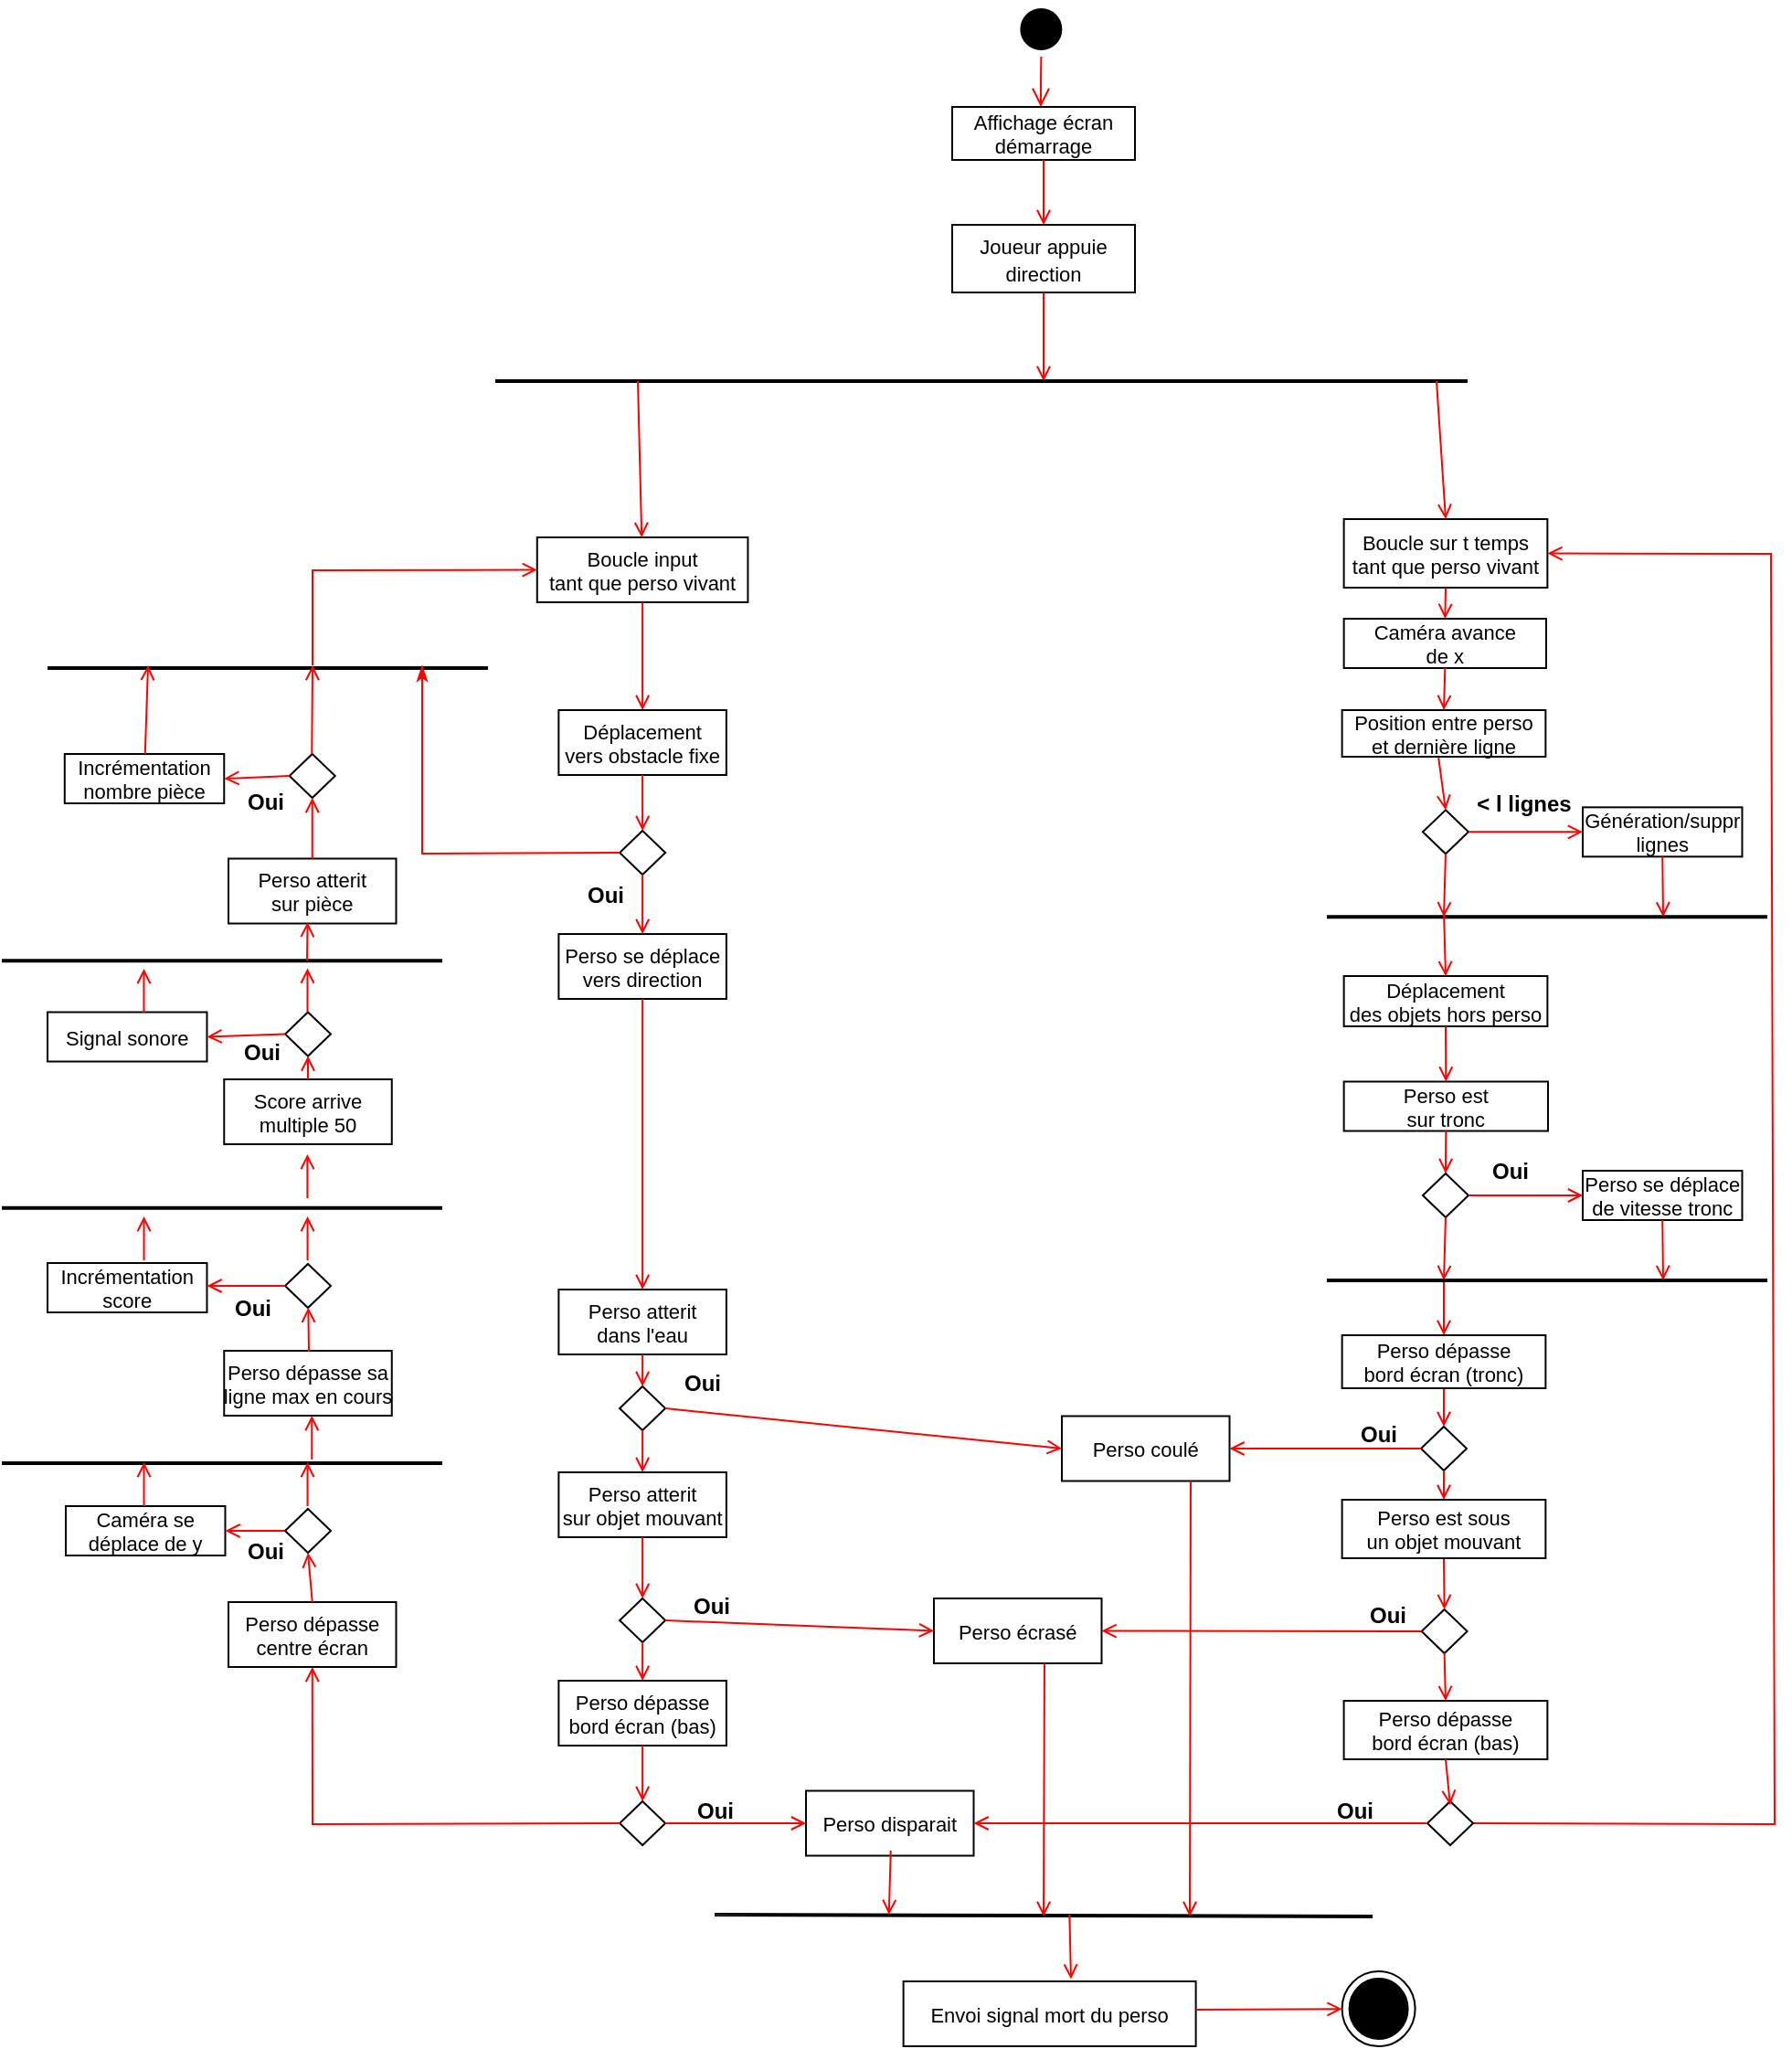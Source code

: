 <mxfile version="24.4.0" type="device">
  <diagram name="Page-1" id="e7e014a7-5840-1c2e-5031-d8a46d1fe8dd">
    <mxGraphModel dx="2459" dy="621" grid="1" gridSize="10" guides="1" tooltips="1" connect="1" arrows="1" fold="1" page="1" pageScale="1" pageWidth="1169" pageHeight="826" background="none" math="0" shadow="0">
      <root>
        <mxCell id="0" />
        <mxCell id="1" parent="0" />
        <mxCell id="6DjpUL3hqkSwGqDTN0NO-9" value="" style="ellipse;shape=startState;fillColor=#000000;strokeColor=#000000;" parent="1" vertex="1">
          <mxGeometry x="-566.32" y="27" width="30" height="30" as="geometry" />
        </mxCell>
        <mxCell id="6DjpUL3hqkSwGqDTN0NO-10" value="" style="edgeStyle=elbowEdgeStyle;elbow=horizontal;verticalAlign=bottom;endArrow=open;endSize=8;strokeColor=#FF0000;endFill=1;rounded=0" parent="1" source="6DjpUL3hqkSwGqDTN0NO-9" target="6DjpUL3hqkSwGqDTN0NO-11" edge="1">
          <mxGeometry x="100" y="40" as="geometry">
            <mxPoint x="-545" y="77" as="targetPoint" />
            <mxPoint x="-602.63" y="47" as="sourcePoint" />
            <Array as="points" />
          </mxGeometry>
        </mxCell>
        <mxCell id="6DjpUL3hqkSwGqDTN0NO-11" value="Affichage écran&#xa;démarrage" style="fontSize=11;" parent="1" vertex="1">
          <mxGeometry x="-600" y="84.5" width="100" height="29" as="geometry" />
        </mxCell>
        <mxCell id="6DjpUL3hqkSwGqDTN0NO-12" value="Boucle sur t temps&#xa;tant que perso vivant" style="fontSize=11;" parent="1" vertex="1">
          <mxGeometry x="-385.69" y="310" width="111.37" height="37.5" as="geometry" />
        </mxCell>
        <mxCell id="6DjpUL3hqkSwGqDTN0NO-13" value="" style="endArrow=open;strokeColor=#FF0000;endFill=1;rounded=0" parent="1" source="6DjpUL3hqkSwGqDTN0NO-11" target="6DjpUL3hqkSwGqDTN0NO-14" edge="1">
          <mxGeometry relative="1" as="geometry" />
        </mxCell>
        <mxCell id="6DjpUL3hqkSwGqDTN0NO-14" value="&lt;span style=&quot;font-size: 11px;&quot;&gt;Joueur appuie direction&lt;/span&gt;" style="rounded=0;whiteSpace=wrap;html=1;" parent="1" vertex="1">
          <mxGeometry x="-600" y="149" width="100" height="37" as="geometry" />
        </mxCell>
        <mxCell id="6DjpUL3hqkSwGqDTN0NO-15" value="" style="rhombus;whiteSpace=wrap;html=1;" parent="1" vertex="1">
          <mxGeometry x="-343.5" y="806.5" width="25" height="24" as="geometry" />
        </mxCell>
        <mxCell id="6DjpUL3hqkSwGqDTN0NO-16" value="" style="shape=link;html=1;rounded=0;width=1;" parent="1" edge="1">
          <mxGeometry width="100" relative="1" as="geometry">
            <mxPoint x="-850" y="234.5" as="sourcePoint" />
            <mxPoint x="-318" y="234.5" as="targetPoint" />
          </mxGeometry>
        </mxCell>
        <mxCell id="6DjpUL3hqkSwGqDTN0NO-17" value="" style="endArrow=open;strokeColor=#FF0000;endFill=1;rounded=0;exitX=0.5;exitY=1;exitDx=0;exitDy=0;entryX=0.5;entryY=0;entryDx=0;entryDy=0;" parent="1" source="6DjpUL3hqkSwGqDTN0NO-15" target="6DjpUL3hqkSwGqDTN0NO-48" edge="1">
          <mxGeometry relative="1" as="geometry">
            <mxPoint x="-320" y="854.5" as="sourcePoint" />
            <mxPoint x="-329.995" y="880.5" as="targetPoint" />
          </mxGeometry>
        </mxCell>
        <mxCell id="6DjpUL3hqkSwGqDTN0NO-18" value="" style="endArrow=open;strokeColor=#FF0000;endFill=1;rounded=0;entryX=0.5;entryY=0;entryDx=0;entryDy=0;exitX=0.5;exitY=1;exitDx=0;exitDy=0;" parent="1" source="6DjpUL3hqkSwGqDTN0NO-47" target="6DjpUL3hqkSwGqDTN0NO-15" edge="1">
          <mxGeometry relative="1" as="geometry">
            <mxPoint x="-331" y="776.5" as="sourcePoint" />
            <mxPoint x="-361" y="901" as="targetPoint" />
          </mxGeometry>
        </mxCell>
        <mxCell id="6DjpUL3hqkSwGqDTN0NO-19" value="" style="rhombus;whiteSpace=wrap;html=1;" parent="1" vertex="1">
          <mxGeometry x="-343.19" y="906.5" width="25" height="24" as="geometry" />
        </mxCell>
        <mxCell id="6DjpUL3hqkSwGqDTN0NO-20" value="" style="endArrow=open;strokeColor=#FF0000;endFill=1;rounded=0;exitX=0.5;exitY=1;exitDx=0;exitDy=0;entryX=0.5;entryY=0;entryDx=0;entryDy=0;" parent="1" source="6DjpUL3hqkSwGqDTN0NO-48" target="6DjpUL3hqkSwGqDTN0NO-19" edge="1">
          <mxGeometry relative="1" as="geometry">
            <mxPoint x="-329.995" y="909.5" as="sourcePoint" />
            <mxPoint x="-325" y="1127.5" as="targetPoint" />
          </mxGeometry>
        </mxCell>
        <mxCell id="6DjpUL3hqkSwGqDTN0NO-21" value="Caméra avance&#xa;de x" style="fontSize=11;" parent="1" vertex="1">
          <mxGeometry x="-385.68" y="364.5" width="110.68" height="27" as="geometry" />
        </mxCell>
        <mxCell id="6DjpUL3hqkSwGqDTN0NO-22" value="" style="endArrow=open;strokeColor=#FF0000;endFill=1;rounded=0;exitX=1;exitY=0.5;exitDx=0;exitDy=0;entryX=1;entryY=0.5;entryDx=0;entryDy=0;" parent="1" source="6DjpUL3hqkSwGqDTN0NO-50" target="6DjpUL3hqkSwGqDTN0NO-12" edge="1">
          <mxGeometry relative="1" as="geometry">
            <mxPoint x="-256.62" y="849.5" as="sourcePoint" />
            <mxPoint x="-142.24" y="816.25" as="targetPoint" />
            <Array as="points">
              <mxPoint x="-150" y="1024" />
              <mxPoint x="-152" y="329" />
            </Array>
          </mxGeometry>
        </mxCell>
        <mxCell id="6DjpUL3hqkSwGqDTN0NO-23" value="" style="endArrow=open;strokeColor=#FF0000;endFill=1;rounded=0;entryX=0.5;entryY=0;entryDx=0;entryDy=0;exitX=0.5;exitY=1;exitDx=0;exitDy=0;" parent="1" source="6DjpUL3hqkSwGqDTN0NO-12" target="6DjpUL3hqkSwGqDTN0NO-21" edge="1">
          <mxGeometry relative="1" as="geometry">
            <mxPoint x="-244.999" y="342.306" as="sourcePoint" />
            <mxPoint x="-162.36" y="341.412" as="targetPoint" />
          </mxGeometry>
        </mxCell>
        <mxCell id="6DjpUL3hqkSwGqDTN0NO-24" value="Déplacement&#xa;vers obstacle fixe" style="fontSize=11;" parent="1" vertex="1">
          <mxGeometry x="-815.32" y="414.5" width="91.75" height="35.5" as="geometry" />
        </mxCell>
        <mxCell id="6DjpUL3hqkSwGqDTN0NO-25" value="Boucle input&#xa;tant que perso vivant" style="fontSize=11;" parent="1" vertex="1">
          <mxGeometry x="-827.11" y="320" width="115.32" height="35.5" as="geometry" />
        </mxCell>
        <mxCell id="6DjpUL3hqkSwGqDTN0NO-26" value="" style="rhombus;whiteSpace=wrap;html=1;movable=1;resizable=1;rotatable=1;deletable=1;editable=1;locked=0;connectable=1;" parent="1" vertex="1">
          <mxGeometry x="-781.94" y="480.5" width="25" height="24" as="geometry" />
        </mxCell>
        <mxCell id="6DjpUL3hqkSwGqDTN0NO-27" value="" style="endArrow=open;strokeColor=#FF0000;endFill=1;rounded=0;exitX=0.5;exitY=1;exitDx=0;exitDy=0;entryX=0.5;entryY=0;entryDx=0;entryDy=0;" parent="1" source="6DjpUL3hqkSwGqDTN0NO-25" target="6DjpUL3hqkSwGqDTN0NO-24" edge="1">
          <mxGeometry relative="1" as="geometry">
            <mxPoint x="-635.62" y="392" as="sourcePoint" />
            <mxPoint x="-635.615" y="430" as="targetPoint" />
          </mxGeometry>
        </mxCell>
        <mxCell id="6DjpUL3hqkSwGqDTN0NO-28" value="" style="endArrow=open;strokeColor=#FF0000;endFill=1;rounded=0;exitX=0.5;exitY=1;exitDx=0;exitDy=0;entryX=0.5;entryY=0;entryDx=0;entryDy=0;" parent="1" source="6DjpUL3hqkSwGqDTN0NO-24" target="6DjpUL3hqkSwGqDTN0NO-26" edge="1">
          <mxGeometry relative="1" as="geometry">
            <mxPoint x="-759" y="370.5" as="sourcePoint" />
            <mxPoint x="-759" y="424.5" as="targetPoint" />
          </mxGeometry>
        </mxCell>
        <mxCell id="6DjpUL3hqkSwGqDTN0NO-29" value="Perso se déplace&#xa;vers direction" style="fontSize=11;" parent="1" vertex="1">
          <mxGeometry x="-815.31" y="537" width="91.75" height="35.5" as="geometry" />
        </mxCell>
        <mxCell id="6DjpUL3hqkSwGqDTN0NO-30" value="" style="endArrow=open;strokeColor=#FF0000;endFill=1;rounded=0;exitX=0.5;exitY=1;exitDx=0;exitDy=0;entryX=0.5;entryY=0;entryDx=0;entryDy=0;" parent="1" source="6DjpUL3hqkSwGqDTN0NO-26" target="6DjpUL3hqkSwGqDTN0NO-29" edge="1">
          <mxGeometry relative="1" as="geometry">
            <mxPoint x="-774.88" y="524.5" as="sourcePoint" />
            <mxPoint x="-769" y="544.5" as="targetPoint" />
          </mxGeometry>
        </mxCell>
        <mxCell id="6DjpUL3hqkSwGqDTN0NO-31" value="Perso se déplace&#xa;de vitesse tronc" style="fontSize=11;" parent="1" vertex="1">
          <mxGeometry x="-255" y="666.5" width="87.24" height="27" as="geometry" />
        </mxCell>
        <mxCell id="6DjpUL3hqkSwGqDTN0NO-32" value="Perso atterit&#xa;dans l&#39;eau" style="fontSize=11;" parent="1" vertex="1">
          <mxGeometry x="-815.31" y="731.5" width="91.75" height="35.5" as="geometry" />
        </mxCell>
        <mxCell id="6DjpUL3hqkSwGqDTN0NO-33" value="Déplacement&#xa;des objets hors perso" style="fontSize=11;" parent="1" vertex="1">
          <mxGeometry x="-385.68" y="560" width="111.37" height="27.5" as="geometry" />
        </mxCell>
        <mxCell id="6DjpUL3hqkSwGqDTN0NO-40" value="Perso est&#xa;sur tronc" style="fontSize=11;" parent="1" vertex="1">
          <mxGeometry x="-385.68" y="617.75" width="111.68" height="27" as="geometry" />
        </mxCell>
        <mxCell id="6DjpUL3hqkSwGqDTN0NO-41" value="" style="rhombus;whiteSpace=wrap;html=1;" parent="1" vertex="1">
          <mxGeometry x="-342.52" y="668" width="25" height="24" as="geometry" />
        </mxCell>
        <mxCell id="6DjpUL3hqkSwGqDTN0NO-42" value="" style="endArrow=open;strokeColor=#FF0000;endFill=1;rounded=0;exitX=0.5;exitY=1;exitDx=0;exitDy=0;entryX=0.5;entryY=0;entryDx=0;entryDy=0;" parent="1" source="6DjpUL3hqkSwGqDTN0NO-40" target="6DjpUL3hqkSwGqDTN0NO-41" edge="1">
          <mxGeometry relative="1" as="geometry">
            <mxPoint x="-612" y="512.5" as="sourcePoint" />
            <mxPoint x="-612" y="566.5" as="targetPoint" />
          </mxGeometry>
        </mxCell>
        <mxCell id="6DjpUL3hqkSwGqDTN0NO-43" value="" style="endArrow=open;strokeColor=#FF0000;endFill=1;rounded=0;exitX=0.5;exitY=1;exitDx=0;exitDy=0;" parent="1" source="6DjpUL3hqkSwGqDTN0NO-41" edge="1">
          <mxGeometry relative="1" as="geometry">
            <mxPoint x="-321" y="640.5" as="sourcePoint" />
            <mxPoint x="-331" y="726.5" as="targetPoint" />
          </mxGeometry>
        </mxCell>
        <mxCell id="6DjpUL3hqkSwGqDTN0NO-44" value="" style="endArrow=open;strokeColor=#FF0000;endFill=1;rounded=0;exitX=1;exitY=0.5;exitDx=0;exitDy=0;entryX=0;entryY=0.5;entryDx=0;entryDy=0;" parent="1" source="6DjpUL3hqkSwGqDTN0NO-41" target="6DjpUL3hqkSwGqDTN0NO-31" edge="1">
          <mxGeometry relative="1" as="geometry">
            <mxPoint x="-321" y="640.5" as="sourcePoint" />
            <mxPoint x="-317" y="678.5" as="targetPoint" />
          </mxGeometry>
        </mxCell>
        <mxCell id="6DjpUL3hqkSwGqDTN0NO-45" value="" style="endArrow=open;strokeColor=#FF0000;endFill=1;rounded=0;exitX=0.5;exitY=1;exitDx=0;exitDy=0;entryX=0.5;entryY=0;entryDx=0;entryDy=0;" parent="1" source="6DjpUL3hqkSwGqDTN0NO-33" target="6DjpUL3hqkSwGqDTN0NO-40" edge="1">
          <mxGeometry relative="1" as="geometry">
            <mxPoint x="-321" y="770.5" as="sourcePoint" />
            <mxPoint x="-320" y="808.5" as="targetPoint" />
          </mxGeometry>
        </mxCell>
        <mxCell id="6DjpUL3hqkSwGqDTN0NO-46" value="" style="endArrow=open;strokeColor=#FF0000;endFill=1;rounded=0;entryX=0.5;entryY=0;entryDx=0;entryDy=0;" parent="1" target="6DjpUL3hqkSwGqDTN0NO-47" edge="1">
          <mxGeometry relative="1" as="geometry">
            <mxPoint x="-331" y="726.5" as="sourcePoint" />
            <mxPoint x="-330.995" y="766.5" as="targetPoint" />
          </mxGeometry>
        </mxCell>
        <mxCell id="6DjpUL3hqkSwGqDTN0NO-47" value="Perso dépasse&#xa;bord écran (tronc)" style="fontSize=11;" parent="1" vertex="1">
          <mxGeometry x="-386.68" y="756.5" width="111.37" height="29" as="geometry" />
        </mxCell>
        <mxCell id="6DjpUL3hqkSwGqDTN0NO-48" value="Perso est sous&#xa;un objet mouvant" style="fontSize=11;" parent="1" vertex="1">
          <mxGeometry x="-386.69" y="846.5" width="111.37" height="32" as="geometry" />
        </mxCell>
        <mxCell id="6DjpUL3hqkSwGqDTN0NO-49" value="Perso dépasse&#xa;bord écran (bas)" style="fontSize=11;" parent="1" vertex="1">
          <mxGeometry x="-385.7" y="956.5" width="111.37" height="32" as="geometry" />
        </mxCell>
        <mxCell id="6DjpUL3hqkSwGqDTN0NO-50" value="" style="rhombus;whiteSpace=wrap;html=1;" parent="1" vertex="1">
          <mxGeometry x="-340" y="1011.5" width="25" height="24" as="geometry" />
        </mxCell>
        <mxCell id="6DjpUL3hqkSwGqDTN0NO-51" value="" style="endArrow=open;strokeColor=#FF0000;endFill=1;rounded=0;exitX=0.5;exitY=1;exitDx=0;exitDy=0;entryX=0.5;entryY=0;entryDx=0;entryDy=0;" parent="1" source="6DjpUL3hqkSwGqDTN0NO-19" target="6DjpUL3hqkSwGqDTN0NO-49" edge="1">
          <mxGeometry relative="1" as="geometry">
            <mxPoint x="-321" y="888.5" as="sourcePoint" />
            <mxPoint x="-321" y="916.5" as="targetPoint" />
          </mxGeometry>
        </mxCell>
        <mxCell id="6DjpUL3hqkSwGqDTN0NO-52" value="" style="endArrow=open;strokeColor=#FF0000;endFill=1;rounded=0;exitX=0.5;exitY=1;exitDx=0;exitDy=0;entryX=0.499;entryY=0.088;entryDx=0;entryDy=0;entryPerimeter=0;" parent="1" source="6DjpUL3hqkSwGqDTN0NO-49" target="6DjpUL3hqkSwGqDTN0NO-50" edge="1">
          <mxGeometry relative="1" as="geometry">
            <mxPoint x="-321" y="940.5" as="sourcePoint" />
            <mxPoint x="-320" y="966.5" as="targetPoint" />
          </mxGeometry>
        </mxCell>
        <mxCell id="6DjpUL3hqkSwGqDTN0NO-53" value="" style="endArrow=open;strokeColor=#FF0000;endFill=1;rounded=0;exitX=0.5;exitY=1;exitDx=0;exitDy=0;entryX=0.5;entryY=0;entryDx=0;entryDy=0;" parent="1" source="6DjpUL3hqkSwGqDTN0NO-29" target="6DjpUL3hqkSwGqDTN0NO-32" edge="1">
          <mxGeometry relative="1" as="geometry">
            <mxPoint x="-759" y="514.5" as="sourcePoint" />
            <mxPoint x="-759" y="547.5" as="targetPoint" />
          </mxGeometry>
        </mxCell>
        <mxCell id="6DjpUL3hqkSwGqDTN0NO-54" value="" style="rhombus;whiteSpace=wrap;html=1;movable=1;resizable=1;rotatable=1;deletable=1;editable=1;locked=0;connectable=1;" parent="1" vertex="1">
          <mxGeometry x="-781.95" y="784.5" width="25" height="24" as="geometry" />
        </mxCell>
        <mxCell id="6DjpUL3hqkSwGqDTN0NO-55" value="Perso atterit&#xa;sur objet mouvant" style="fontSize=11;" parent="1" vertex="1">
          <mxGeometry x="-815.31" y="831.5" width="91.75" height="35.5" as="geometry" />
        </mxCell>
        <mxCell id="6DjpUL3hqkSwGqDTN0NO-56" value="" style="endArrow=open;strokeColor=#FF0000;endFill=1;rounded=0;exitX=0.5;exitY=1;exitDx=0;exitDy=0;entryX=0.5;entryY=0;entryDx=0;entryDy=0;" parent="1" source="6DjpUL3hqkSwGqDTN0NO-32" target="6DjpUL3hqkSwGqDTN0NO-54" edge="1">
          <mxGeometry relative="1" as="geometry">
            <mxPoint x="-759" y="709.5" as="sourcePoint" />
            <mxPoint x="-759" y="741.5" as="targetPoint" />
          </mxGeometry>
        </mxCell>
        <mxCell id="6DjpUL3hqkSwGqDTN0NO-57" value="" style="shape=link;html=1;rounded=0;width=1;" parent="1" edge="1">
          <mxGeometry width="100" relative="1" as="geometry">
            <mxPoint x="-395" y="726.5" as="sourcePoint" />
            <mxPoint x="-154" y="726.5" as="targetPoint" />
          </mxGeometry>
        </mxCell>
        <mxCell id="6DjpUL3hqkSwGqDTN0NO-58" value="" style="endArrow=open;strokeColor=#FF0000;endFill=1;rounded=0;exitX=0.5;exitY=1;exitDx=0;exitDy=0;entryX=0.5;entryY=0;entryDx=0;entryDy=0;" parent="1" source="6DjpUL3hqkSwGqDTN0NO-54" target="6DjpUL3hqkSwGqDTN0NO-55" edge="1">
          <mxGeometry relative="1" as="geometry">
            <mxPoint x="-759" y="777.5" as="sourcePoint" />
            <mxPoint x="-759" y="811.5" as="targetPoint" />
          </mxGeometry>
        </mxCell>
        <mxCell id="6DjpUL3hqkSwGqDTN0NO-59" value="" style="rhombus;whiteSpace=wrap;html=1;movable=1;resizable=1;rotatable=1;deletable=1;editable=1;locked=0;connectable=1;" parent="1" vertex="1">
          <mxGeometry x="-781.94" y="900.5" width="25" height="24" as="geometry" />
        </mxCell>
        <mxCell id="6DjpUL3hqkSwGqDTN0NO-60" value="" style="endArrow=open;strokeColor=#FF0000;endFill=1;rounded=0;exitX=0.5;exitY=1;exitDx=0;exitDy=0;entryX=0.5;entryY=0;entryDx=0;entryDy=0;" parent="1" source="6DjpUL3hqkSwGqDTN0NO-55" target="6DjpUL3hqkSwGqDTN0NO-59" edge="1">
          <mxGeometry relative="1" as="geometry">
            <mxPoint x="-759" y="818.5" as="sourcePoint" />
            <mxPoint x="-759" y="841.5" as="targetPoint" />
          </mxGeometry>
        </mxCell>
        <mxCell id="6DjpUL3hqkSwGqDTN0NO-61" value="Perso dépasse&#xa;bord écran (bas)" style="fontSize=11;" parent="1" vertex="1">
          <mxGeometry x="-815.31" y="945.5" width="91.75" height="35.5" as="geometry" />
        </mxCell>
        <mxCell id="6DjpUL3hqkSwGqDTN0NO-62" value="" style="endArrow=open;strokeColor=#FF0000;endFill=1;rounded=0;exitX=0.5;exitY=1;exitDx=0;exitDy=0;entryX=0.5;entryY=0;entryDx=0;entryDy=0;" parent="1" source="6DjpUL3hqkSwGqDTN0NO-59" target="6DjpUL3hqkSwGqDTN0NO-61" edge="1">
          <mxGeometry relative="1" as="geometry">
            <mxPoint x="-759" y="877.5" as="sourcePoint" />
            <mxPoint x="-759" y="910.5" as="targetPoint" />
          </mxGeometry>
        </mxCell>
        <mxCell id="6DjpUL3hqkSwGqDTN0NO-63" value="" style="rhombus;whiteSpace=wrap;html=1;movable=1;resizable=1;rotatable=1;deletable=1;editable=1;locked=0;connectable=1;" parent="1" vertex="1">
          <mxGeometry x="-781.93" y="1011.5" width="25" height="24" as="geometry" />
        </mxCell>
        <mxCell id="6DjpUL3hqkSwGqDTN0NO-64" value="" style="endArrow=open;strokeColor=#FF0000;endFill=1;rounded=0;exitX=0.5;exitY=1;exitDx=0;exitDy=0;entryX=0.5;entryY=0;entryDx=0;entryDy=0;" parent="1" source="6DjpUL3hqkSwGqDTN0NO-61" target="6DjpUL3hqkSwGqDTN0NO-63" edge="1">
          <mxGeometry relative="1" as="geometry">
            <mxPoint x="-759" y="794.5" as="sourcePoint" />
            <mxPoint x="-759" y="815.5" as="targetPoint" />
          </mxGeometry>
        </mxCell>
        <mxCell id="6DjpUL3hqkSwGqDTN0NO-65" value="Perso dépasse&#xa;centre écran" style="fontSize=11;" parent="1" vertex="1">
          <mxGeometry x="-996" y="902.5" width="91.75" height="35.5" as="geometry" />
        </mxCell>
        <mxCell id="6DjpUL3hqkSwGqDTN0NO-66" value="" style="endArrow=open;strokeColor=#FF0000;endFill=1;rounded=0;exitX=0;exitY=0.5;exitDx=0;exitDy=0;entryX=0.5;entryY=1;entryDx=0;entryDy=0;" parent="1" source="6DjpUL3hqkSwGqDTN0NO-63" target="6DjpUL3hqkSwGqDTN0NO-65" edge="1">
          <mxGeometry relative="1" as="geometry">
            <mxPoint x="-759" y="750.5" as="sourcePoint" />
            <mxPoint x="-759" y="783.5" as="targetPoint" />
            <Array as="points">
              <mxPoint x="-950" y="1024" />
            </Array>
          </mxGeometry>
        </mxCell>
        <mxCell id="6DjpUL3hqkSwGqDTN0NO-67" value="Caméra se&#xa;déplace de y" style="fontSize=11;" parent="1" vertex="1">
          <mxGeometry x="-1085" y="850" width="87.24" height="27" as="geometry" />
        </mxCell>
        <mxCell id="6DjpUL3hqkSwGqDTN0NO-68" value="" style="endArrow=open;strokeColor=#FF0000;endFill=1;rounded=0;exitX=0;exitY=0.5;exitDx=0;exitDy=0;entryX=1;entryY=0.5;entryDx=0;entryDy=0;" parent="1" source="6DjpUL3hqkSwGqDTN0NO-84" target="6DjpUL3hqkSwGqDTN0NO-67" edge="1">
          <mxGeometry relative="1" as="geometry">
            <mxPoint x="-880.31" y="914.25" as="sourcePoint" />
            <mxPoint x="-1076" y="914" as="targetPoint" />
          </mxGeometry>
        </mxCell>
        <mxCell id="6DjpUL3hqkSwGqDTN0NO-69" value="" style="shape=link;html=1;rounded=0;width=1;" parent="1" edge="1">
          <mxGeometry width="100" relative="1" as="geometry">
            <mxPoint x="-1120" y="826.5" as="sourcePoint" />
            <mxPoint x="-879" y="826.5" as="targetPoint" />
          </mxGeometry>
        </mxCell>
        <mxCell id="6DjpUL3hqkSwGqDTN0NO-70" value="Perso dépasse sa&#xa;ligne max en cours" style="fontSize=11;" parent="1" vertex="1">
          <mxGeometry x="-998.37" y="765" width="91.75" height="35.5" as="geometry" />
        </mxCell>
        <mxCell id="6DjpUL3hqkSwGqDTN0NO-71" value="Position entre perso&#xa;et dernière ligne" style="fontSize=11;" parent="1" vertex="1">
          <mxGeometry x="-386.69" y="414.5" width="111.37" height="25.5" as="geometry" />
        </mxCell>
        <mxCell id="6DjpUL3hqkSwGqDTN0NO-72" value="" style="endArrow=open;strokeColor=#FF0000;endFill=1;rounded=0;exitX=0.5;exitY=1;exitDx=0;exitDy=0;entryX=0.5;entryY=0;entryDx=0;entryDy=0;" parent="1" source="6DjpUL3hqkSwGqDTN0NO-21" target="6DjpUL3hqkSwGqDTN0NO-71" edge="1">
          <mxGeometry relative="1" as="geometry">
            <mxPoint x="-320" y="672.5" as="sourcePoint" />
            <mxPoint x="-321" y="699.5" as="targetPoint" />
          </mxGeometry>
        </mxCell>
        <mxCell id="6DjpUL3hqkSwGqDTN0NO-73" value="Génération/suppr&#xa;lignes" style="fontSize=11;" parent="1" vertex="1">
          <mxGeometry x="-255" y="467.67" width="87.24" height="27" as="geometry" />
        </mxCell>
        <mxCell id="6DjpUL3hqkSwGqDTN0NO-74" value="" style="rhombus;whiteSpace=wrap;html=1;" parent="1" vertex="1">
          <mxGeometry x="-342.52" y="469.17" width="25" height="24" as="geometry" />
        </mxCell>
        <mxCell id="6DjpUL3hqkSwGqDTN0NO-75" value="" style="endArrow=open;strokeColor=#FF0000;endFill=1;rounded=0;exitX=0.5;exitY=1;exitDx=0;exitDy=0;" parent="1" source="6DjpUL3hqkSwGqDTN0NO-74" edge="1">
          <mxGeometry relative="1" as="geometry">
            <mxPoint x="-321" y="441.67" as="sourcePoint" />
            <mxPoint x="-331" y="527.67" as="targetPoint" />
          </mxGeometry>
        </mxCell>
        <mxCell id="6DjpUL3hqkSwGqDTN0NO-76" value="" style="endArrow=open;strokeColor=#FF0000;endFill=1;rounded=0;exitX=1;exitY=0.5;exitDx=0;exitDy=0;entryX=0;entryY=0.5;entryDx=0;entryDy=0;" parent="1" source="6DjpUL3hqkSwGqDTN0NO-74" target="6DjpUL3hqkSwGqDTN0NO-73" edge="1">
          <mxGeometry relative="1" as="geometry">
            <mxPoint x="-321" y="441.67" as="sourcePoint" />
            <mxPoint x="-317" y="479.67" as="targetPoint" />
          </mxGeometry>
        </mxCell>
        <mxCell id="6DjpUL3hqkSwGqDTN0NO-77" value="" style="shape=link;html=1;rounded=0;width=1;" parent="1" edge="1">
          <mxGeometry width="100" relative="1" as="geometry">
            <mxPoint x="-395" y="527.67" as="sourcePoint" />
            <mxPoint x="-154" y="527.67" as="targetPoint" />
          </mxGeometry>
        </mxCell>
        <mxCell id="6DjpUL3hqkSwGqDTN0NO-78" value="" style="endArrow=open;strokeColor=#FF0000;endFill=1;rounded=0;exitX=0.5;exitY=1;exitDx=0;exitDy=0;" parent="1" source="6DjpUL3hqkSwGqDTN0NO-73" edge="1">
          <mxGeometry relative="1" as="geometry">
            <mxPoint x="-320" y="503.67" as="sourcePoint" />
            <mxPoint x="-211" y="527.67" as="targetPoint" />
          </mxGeometry>
        </mxCell>
        <mxCell id="6DjpUL3hqkSwGqDTN0NO-79" value="" style="endArrow=open;strokeColor=#FF0000;endFill=1;rounded=0;exitX=0.474;exitY=1.022;exitDx=0;exitDy=0;exitPerimeter=0;entryX=0.5;entryY=0;entryDx=0;entryDy=0;" parent="1" source="6DjpUL3hqkSwGqDTN0NO-71" target="6DjpUL3hqkSwGqDTN0NO-74" edge="1">
          <mxGeometry relative="1" as="geometry">
            <mxPoint x="-201" y="504.5" as="sourcePoint" />
            <mxPoint x="-201" y="537.67" as="targetPoint" />
          </mxGeometry>
        </mxCell>
        <mxCell id="6DjpUL3hqkSwGqDTN0NO-80" value="" style="rhombus;whiteSpace=wrap;html=1;movable=1;resizable=1;rotatable=1;deletable=1;editable=1;locked=0;connectable=1;" parent="1" vertex="1">
          <mxGeometry x="-965" y="717.5" width="25" height="24" as="geometry" />
        </mxCell>
        <mxCell id="6DjpUL3hqkSwGqDTN0NO-81" value="Incrémentation&#xa;score" style="fontSize=11;" parent="1" vertex="1">
          <mxGeometry x="-1095" y="717" width="87.24" height="27" as="geometry" />
        </mxCell>
        <mxCell id="6DjpUL3hqkSwGqDTN0NO-82" value="" style="endArrow=open;strokeColor=#FF0000;endFill=1;rounded=0;exitX=0;exitY=0.5;exitDx=0;exitDy=0;entryX=1;entryY=0.5;entryDx=0;entryDy=0;" parent="1" source="6DjpUL3hqkSwGqDTN0NO-80" edge="1">
          <mxGeometry relative="1" as="geometry">
            <mxPoint x="-1107.75" y="782.25" as="sourcePoint" />
            <mxPoint x="-1007.76" y="729.5" as="targetPoint" />
          </mxGeometry>
        </mxCell>
        <mxCell id="6DjpUL3hqkSwGqDTN0NO-83" value="" style="endArrow=open;strokeColor=#FF0000;endFill=1;rounded=0;" parent="1" target="6DjpUL3hqkSwGqDTN0NO-80" edge="1">
          <mxGeometry relative="1" as="geometry">
            <mxPoint x="-952" y="765.5" as="sourcePoint" />
            <mxPoint x="-1062.44" y="729.5" as="targetPoint" />
          </mxGeometry>
        </mxCell>
        <mxCell id="6DjpUL3hqkSwGqDTN0NO-84" value="" style="rhombus;whiteSpace=wrap;html=1;movable=1;resizable=1;rotatable=1;deletable=1;editable=1;locked=0;connectable=1;" parent="1" vertex="1">
          <mxGeometry x="-965" y="851.5" width="25" height="24" as="geometry" />
        </mxCell>
        <mxCell id="6DjpUL3hqkSwGqDTN0NO-85" value="" style="endArrow=open;strokeColor=#FF0000;endFill=1;rounded=0;exitX=0.5;exitY=0;exitDx=0;exitDy=0;entryX=0.5;entryY=1;entryDx=0;entryDy=0;" parent="1" source="6DjpUL3hqkSwGqDTN0NO-65" target="6DjpUL3hqkSwGqDTN0NO-84" edge="1">
          <mxGeometry relative="1" as="geometry">
            <mxPoint x="-826" y="937.5" as="sourcePoint" />
            <mxPoint x="-835" y="1013.5" as="targetPoint" />
          </mxGeometry>
        </mxCell>
        <mxCell id="6DjpUL3hqkSwGqDTN0NO-86" value="Perso atterit&#xa;sur pièce" style="fontSize=11;" parent="1" vertex="1">
          <mxGeometry x="-996" y="495.75" width="91.75" height="35.5" as="geometry" />
        </mxCell>
        <mxCell id="6DjpUL3hqkSwGqDTN0NO-87" value="" style="rhombus;whiteSpace=wrap;html=1;movable=1;resizable=1;rotatable=1;deletable=1;editable=1;locked=0;connectable=1;" parent="1" vertex="1">
          <mxGeometry x="-962.63" y="438.5" width="25" height="24" as="geometry" />
        </mxCell>
        <mxCell id="6DjpUL3hqkSwGqDTN0NO-88" value="Incrémentation&#xa;nombre pièce" style="fontSize=11;" parent="1" vertex="1">
          <mxGeometry x="-1085.61" y="438.5" width="87.24" height="27" as="geometry" />
        </mxCell>
        <mxCell id="6DjpUL3hqkSwGqDTN0NO-89" value="" style="endArrow=open;strokeColor=#FF0000;endFill=1;rounded=0;exitX=0;exitY=0.5;exitDx=0;exitDy=0;entryX=1;entryY=0.5;entryDx=0;entryDy=0;" parent="1" source="6DjpUL3hqkSwGqDTN0NO-87" target="6DjpUL3hqkSwGqDTN0NO-88" edge="1">
          <mxGeometry relative="1" as="geometry">
            <mxPoint x="-994.99" y="557.25" as="sourcePoint" />
            <mxPoint x="-1190.68" y="557" as="targetPoint" />
          </mxGeometry>
        </mxCell>
        <mxCell id="6DjpUL3hqkSwGqDTN0NO-90" value="" style="endArrow=open;strokeColor=#FF0000;endFill=1;rounded=0;exitX=0.5;exitY=0;exitDx=0;exitDy=0;" parent="1" source="6DjpUL3hqkSwGqDTN0NO-86" target="6DjpUL3hqkSwGqDTN0NO-87" edge="1">
          <mxGeometry relative="1" as="geometry">
            <mxPoint x="-950" y="500.5" as="sourcePoint" />
            <mxPoint x="-949.68" y="492.5" as="targetPoint" />
          </mxGeometry>
        </mxCell>
        <mxCell id="6DjpUL3hqkSwGqDTN0NO-91" value="Perso coulé" style="fontSize=11;" parent="1" vertex="1">
          <mxGeometry x="-540" y="800.75" width="91.75" height="35.5" as="geometry" />
        </mxCell>
        <mxCell id="6DjpUL3hqkSwGqDTN0NO-92" value="Perso écrasé" style="fontSize=11;" parent="1" vertex="1">
          <mxGeometry x="-610.0" y="900.5" width="91.75" height="35.5" as="geometry" />
        </mxCell>
        <mxCell id="6DjpUL3hqkSwGqDTN0NO-93" value="Perso disparait" style="fontSize=11;" parent="1" vertex="1">
          <mxGeometry x="-680.0" y="1005.75" width="91.75" height="35.5" as="geometry" />
        </mxCell>
        <mxCell id="6DjpUL3hqkSwGqDTN0NO-94" value="Score arrive&#xa;multiple 50" style="fontSize=11;" parent="1" vertex="1">
          <mxGeometry x="-998.37" y="616.5" width="91.75" height="35.5" as="geometry" />
        </mxCell>
        <mxCell id="6DjpUL3hqkSwGqDTN0NO-95" value="" style="rhombus;whiteSpace=wrap;html=1;movable=1;resizable=1;rotatable=1;deletable=1;editable=1;locked=0;connectable=1;" parent="1" vertex="1">
          <mxGeometry x="-965" y="579.75" width="25" height="24" as="geometry" />
        </mxCell>
        <mxCell id="6DjpUL3hqkSwGqDTN0NO-96" value="Signal sonore" style="fontSize=11;" parent="1" vertex="1">
          <mxGeometry x="-1095" y="579.75" width="87.24" height="27" as="geometry" />
        </mxCell>
        <mxCell id="6DjpUL3hqkSwGqDTN0NO-97" value="" style="endArrow=open;strokeColor=#FF0000;endFill=1;rounded=0;exitX=0;exitY=0.5;exitDx=0;exitDy=0;entryX=1;entryY=0.5;entryDx=0;entryDy=0;" parent="1" source="6DjpUL3hqkSwGqDTN0NO-95" target="6DjpUL3hqkSwGqDTN0NO-96" edge="1">
          <mxGeometry relative="1" as="geometry">
            <mxPoint x="-1098.5" y="654.25" as="sourcePoint" />
            <mxPoint x="-1294.19" y="654" as="targetPoint" />
          </mxGeometry>
        </mxCell>
        <mxCell id="6DjpUL3hqkSwGqDTN0NO-98" value="" style="endArrow=open;strokeColor=#FF0000;endFill=1;rounded=0;exitX=0.5;exitY=0;exitDx=0;exitDy=0;" parent="1" source="6DjpUL3hqkSwGqDTN0NO-94" target="6DjpUL3hqkSwGqDTN0NO-95" edge="1">
          <mxGeometry relative="1" as="geometry">
            <mxPoint x="-1055.19" y="568.5" as="sourcePoint" />
            <mxPoint x="-1053.19" y="589.5" as="targetPoint" />
          </mxGeometry>
        </mxCell>
        <mxCell id="6DjpUL3hqkSwGqDTN0NO-99" value="" style="shape=link;html=1;rounded=0;width=1;" parent="1" edge="1">
          <mxGeometry width="100" relative="1" as="geometry">
            <mxPoint x="-1120" y="551.67" as="sourcePoint" />
            <mxPoint x="-879" y="551.67" as="targetPoint" />
          </mxGeometry>
        </mxCell>
        <mxCell id="6DjpUL3hqkSwGqDTN0NO-100" value="" style="shape=link;html=1;rounded=0;width=1;" parent="1" edge="1">
          <mxGeometry width="100" relative="1" as="geometry">
            <mxPoint x="-1095" y="391.5" as="sourcePoint" />
            <mxPoint x="-854" y="391.5" as="targetPoint" />
          </mxGeometry>
        </mxCell>
        <mxCell id="6DjpUL3hqkSwGqDTN0NO-101" value="" style="endArrow=open;strokeColor=#FF0000;endFill=1;rounded=0;" parent="1" edge="1">
          <mxGeometry relative="1" as="geometry">
            <mxPoint x="-1042.23" y="850" as="sourcePoint" />
            <mxPoint x="-1042.23" y="826" as="targetPoint" />
          </mxGeometry>
        </mxCell>
        <mxCell id="6DjpUL3hqkSwGqDTN0NO-102" value="" style="endArrow=open;strokeColor=#FF0000;endFill=1;rounded=0;" parent="1" edge="1">
          <mxGeometry relative="1" as="geometry">
            <mxPoint x="-952.74" y="850" as="sourcePoint" />
            <mxPoint x="-952.74" y="826" as="targetPoint" />
          </mxGeometry>
        </mxCell>
        <mxCell id="6DjpUL3hqkSwGqDTN0NO-103" value="" style="endArrow=open;strokeColor=#FF0000;endFill=1;rounded=0;" parent="1" edge="1">
          <mxGeometry relative="1" as="geometry">
            <mxPoint x="-950.36" y="824.5" as="sourcePoint" />
            <mxPoint x="-950.36" y="800.5" as="targetPoint" />
          </mxGeometry>
        </mxCell>
        <mxCell id="6DjpUL3hqkSwGqDTN0NO-104" value="" style="endArrow=open;strokeColor=#FF0000;endFill=1;rounded=0;" parent="1" edge="1">
          <mxGeometry relative="1" as="geometry">
            <mxPoint x="-952.73" y="715.5" as="sourcePoint" />
            <mxPoint x="-952.73" y="691.5" as="targetPoint" />
          </mxGeometry>
        </mxCell>
        <mxCell id="6DjpUL3hqkSwGqDTN0NO-105" value="" style="endArrow=open;strokeColor=#FF0000;endFill=1;rounded=0;" parent="1" edge="1">
          <mxGeometry relative="1" as="geometry">
            <mxPoint x="-1042.23" y="715.5" as="sourcePoint" />
            <mxPoint x="-1042.23" y="691.5" as="targetPoint" />
          </mxGeometry>
        </mxCell>
        <mxCell id="6DjpUL3hqkSwGqDTN0NO-106" value="" style="endArrow=open;strokeColor=#FF0000;endFill=1;rounded=0;" parent="1" edge="1">
          <mxGeometry relative="1" as="geometry">
            <mxPoint x="-952.81" y="681.5" as="sourcePoint" />
            <mxPoint x="-952.81" y="657.5" as="targetPoint" />
          </mxGeometry>
        </mxCell>
        <mxCell id="6DjpUL3hqkSwGqDTN0NO-107" value="" style="endArrow=open;strokeColor=#FF0000;endFill=1;rounded=0;" parent="1" edge="1">
          <mxGeometry relative="1" as="geometry">
            <mxPoint x="-1042.26" y="580" as="sourcePoint" />
            <mxPoint x="-1042.26" y="556" as="targetPoint" />
          </mxGeometry>
        </mxCell>
        <mxCell id="6DjpUL3hqkSwGqDTN0NO-108" value="" style="endArrow=open;strokeColor=#FF0000;endFill=1;rounded=0;" parent="1" edge="1">
          <mxGeometry relative="1" as="geometry">
            <mxPoint x="-952.77" y="579.75" as="sourcePoint" />
            <mxPoint x="-952.77" y="555.75" as="targetPoint" />
          </mxGeometry>
        </mxCell>
        <mxCell id="6DjpUL3hqkSwGqDTN0NO-109" value="" style="endArrow=open;strokeColor=#FF0000;endFill=1;rounded=0;" parent="1" edge="1">
          <mxGeometry relative="1" as="geometry">
            <mxPoint x="-953" y="551.5" as="sourcePoint" />
            <mxPoint x="-952.73" y="530.5" as="targetPoint" />
          </mxGeometry>
        </mxCell>
        <mxCell id="6DjpUL3hqkSwGqDTN0NO-110" value="" style="endArrow=open;strokeColor=#FF0000;endFill=1;rounded=0;" parent="1" edge="1">
          <mxGeometry relative="1" as="geometry">
            <mxPoint x="-950.36" y="438.5" as="sourcePoint" />
            <mxPoint x="-950" y="390" as="targetPoint" />
          </mxGeometry>
        </mxCell>
        <mxCell id="6DjpUL3hqkSwGqDTN0NO-111" value="" style="endArrow=open;strokeColor=#FF0000;endFill=1;rounded=0;" parent="1" edge="1">
          <mxGeometry relative="1" as="geometry">
            <mxPoint x="-1041.61" y="438.5" as="sourcePoint" />
            <mxPoint x="-1040" y="390" as="targetPoint" />
          </mxGeometry>
        </mxCell>
        <mxCell id="6DjpUL3hqkSwGqDTN0NO-112" value="" style="endArrow=classicThin;strokeColor=#FF0000;endFill=1;rounded=0;exitX=0;exitY=0.5;exitDx=0;exitDy=0;" parent="1" source="6DjpUL3hqkSwGqDTN0NO-26" edge="1">
          <mxGeometry relative="1" as="geometry">
            <mxPoint x="-759" y="370.5" as="sourcePoint" />
            <mxPoint x="-890" y="390" as="targetPoint" />
            <Array as="points">
              <mxPoint x="-890" y="493" />
            </Array>
          </mxGeometry>
        </mxCell>
        <mxCell id="6DjpUL3hqkSwGqDTN0NO-113" value="" style="endArrow=open;strokeColor=#FF0000;endFill=1;rounded=0;entryX=0;entryY=0.5;entryDx=0;entryDy=0;" parent="1" target="6DjpUL3hqkSwGqDTN0NO-25" edge="1">
          <mxGeometry relative="1" as="geometry">
            <mxPoint x="-950" y="390" as="sourcePoint" />
            <mxPoint x="-950.26" y="504.5" as="targetPoint" />
            <Array as="points">
              <mxPoint x="-950" y="338" />
            </Array>
          </mxGeometry>
        </mxCell>
        <mxCell id="6DjpUL3hqkSwGqDTN0NO-114" value="" style="endArrow=open;strokeColor=#FF0000;endFill=1;rounded=0;exitX=1;exitY=0.5;exitDx=0;exitDy=0;entryX=0;entryY=0.5;entryDx=0;entryDy=0;" parent="1" source="6DjpUL3hqkSwGqDTN0NO-63" target="6DjpUL3hqkSwGqDTN0NO-93" edge="1">
          <mxGeometry relative="1" as="geometry">
            <mxPoint x="-772" y="916.5" as="sourcePoint" />
            <mxPoint x="-894" y="922.5" as="targetPoint" />
          </mxGeometry>
        </mxCell>
        <mxCell id="6DjpUL3hqkSwGqDTN0NO-115" value="" style="endArrow=open;strokeColor=#FF0000;endFill=1;rounded=0;exitX=0;exitY=0.5;exitDx=0;exitDy=0;entryX=1;entryY=0.5;entryDx=0;entryDy=0;" parent="1" source="6DjpUL3hqkSwGqDTN0NO-50" target="6DjpUL3hqkSwGqDTN0NO-93" edge="1">
          <mxGeometry relative="1" as="geometry">
            <mxPoint x="-542.68" y="1021.5" as="sourcePoint" />
            <mxPoint x="-385.68" y="1017.5" as="targetPoint" />
          </mxGeometry>
        </mxCell>
        <mxCell id="6DjpUL3hqkSwGqDTN0NO-116" value="" style="endArrow=open;strokeColor=#FF0000;endFill=1;rounded=0;exitX=1;exitY=0.5;exitDx=0;exitDy=0;entryX=0;entryY=0.5;entryDx=0;entryDy=0;" parent="1" source="6DjpUL3hqkSwGqDTN0NO-59" target="6DjpUL3hqkSwGqDTN0NO-92" edge="1">
          <mxGeometry relative="1" as="geometry">
            <mxPoint x="-733.5" y="920.25" as="sourcePoint" />
            <mxPoint x="-656.5" y="916.25" as="targetPoint" />
          </mxGeometry>
        </mxCell>
        <mxCell id="6DjpUL3hqkSwGqDTN0NO-117" value="" style="endArrow=open;strokeColor=#FF0000;endFill=1;rounded=0;exitX=1;exitY=0.5;exitDx=0;exitDy=0;entryX=0;entryY=0.5;entryDx=0;entryDy=0;" parent="1" source="6DjpUL3hqkSwGqDTN0NO-54" target="6DjpUL3hqkSwGqDTN0NO-91" edge="1">
          <mxGeometry relative="1" as="geometry">
            <mxPoint x="-720" y="815.5" as="sourcePoint" />
            <mxPoint x="-573" y="821.5" as="targetPoint" />
          </mxGeometry>
        </mxCell>
        <mxCell id="6DjpUL3hqkSwGqDTN0NO-118" value="" style="endArrow=open;strokeColor=#FF0000;endFill=1;rounded=0;exitX=0;exitY=0.5;exitDx=0;exitDy=0;entryX=1;entryY=0.5;entryDx=0;entryDy=0;" parent="1" source="6DjpUL3hqkSwGqDTN0NO-19" target="6DjpUL3hqkSwGqDTN0NO-92" edge="1">
          <mxGeometry relative="1" as="geometry">
            <mxPoint x="-747" y="806.5" as="sourcePoint" />
            <mxPoint x="-530" y="828.5" as="targetPoint" />
          </mxGeometry>
        </mxCell>
        <mxCell id="6DjpUL3hqkSwGqDTN0NO-119" value="" style="endArrow=open;strokeColor=#FF0000;endFill=1;rounded=0;exitX=0;exitY=0.5;exitDx=0;exitDy=0;entryX=1;entryY=0.5;entryDx=0;entryDy=0;" parent="1" source="6DjpUL3hqkSwGqDTN0NO-15" target="6DjpUL3hqkSwGqDTN0NO-91" edge="1">
          <mxGeometry relative="1" as="geometry">
            <mxPoint x="-333" y="928.5" as="sourcePoint" />
            <mxPoint x="-508" y="928.5" as="targetPoint" />
          </mxGeometry>
        </mxCell>
        <mxCell id="6DjpUL3hqkSwGqDTN0NO-120" value="" style="shape=link;html=1;rounded=0;width=1;" parent="1" edge="1">
          <mxGeometry width="100" relative="1" as="geometry">
            <mxPoint x="-730" y="1073.5" as="sourcePoint" />
            <mxPoint x="-370" y="1074.5" as="targetPoint" />
          </mxGeometry>
        </mxCell>
        <mxCell id="6DjpUL3hqkSwGqDTN0NO-121" value="" style="endArrow=open;strokeColor=#FF0000;endFill=1;rounded=0;exitX=0.5;exitY=1;exitDx=0;exitDy=0;" parent="1" edge="1">
          <mxGeometry relative="1" as="geometry">
            <mxPoint x="-633.62" y="1038.5" as="sourcePoint" />
            <mxPoint x="-634.62" y="1073.5" as="targetPoint" />
          </mxGeometry>
        </mxCell>
        <mxCell id="6DjpUL3hqkSwGqDTN0NO-122" value="" style="endArrow=open;strokeColor=#FF0000;endFill=1;rounded=0;exitX=0.5;exitY=1;exitDx=0;exitDy=0;" parent="1" edge="1">
          <mxGeometry relative="1" as="geometry">
            <mxPoint x="-549.5" y="936" as="sourcePoint" />
            <mxPoint x="-550" y="1074.5" as="targetPoint" />
          </mxGeometry>
        </mxCell>
        <mxCell id="6DjpUL3hqkSwGqDTN0NO-123" value="" style="endArrow=open;strokeColor=#FF0000;endFill=1;rounded=0;exitX=0.5;exitY=1;exitDx=0;exitDy=0;" parent="1" edge="1">
          <mxGeometry relative="1" as="geometry">
            <mxPoint x="-469.5" y="836.25" as="sourcePoint" />
            <mxPoint x="-470" y="1074.5" as="targetPoint" />
          </mxGeometry>
        </mxCell>
        <mxCell id="6DjpUL3hqkSwGqDTN0NO-124" value="" style="endArrow=open;strokeColor=#FF0000;endFill=1;rounded=0;exitX=0.5;exitY=1;exitDx=0;exitDy=0;entryX=0.573;entryY=-0.034;entryDx=0;entryDy=0;entryPerimeter=0;" parent="1" target="6DjpUL3hqkSwGqDTN0NO-132" edge="1">
          <mxGeometry relative="1" as="geometry">
            <mxPoint x="-535.82" y="1073.5" as="sourcePoint" />
            <mxPoint x="-536.32" y="1212" as="targetPoint" />
          </mxGeometry>
        </mxCell>
        <mxCell id="6DjpUL3hqkSwGqDTN0NO-126" value="" style="endArrow=open;strokeColor=#FF0000;endFill=1;rounded=0;exitX=0.5;exitY=1;exitDx=0;exitDy=0;" parent="1" source="6DjpUL3hqkSwGqDTN0NO-14" edge="1">
          <mxGeometry relative="1" as="geometry">
            <mxPoint x="-500" y="123.5" as="sourcePoint" />
            <mxPoint x="-550" y="234.5" as="targetPoint" />
          </mxGeometry>
        </mxCell>
        <mxCell id="6DjpUL3hqkSwGqDTN0NO-127" value="" style="endArrow=open;strokeColor=#FF0000;endFill=1;rounded=0;exitX=0.5;exitY=1;exitDx=0;exitDy=0;" parent="1" source="6DjpUL3hqkSwGqDTN0NO-31" edge="1">
          <mxGeometry relative="1" as="geometry">
            <mxPoint x="-320" y="702.5" as="sourcePoint" />
            <mxPoint x="-211" y="726.5" as="targetPoint" />
          </mxGeometry>
        </mxCell>
        <mxCell id="6DjpUL3hqkSwGqDTN0NO-128" value="" style="endArrow=open;strokeColor=#FF0000;endFill=1;rounded=0;entryX=0.5;entryY=0;entryDx=0;entryDy=0;" parent="1" target="6DjpUL3hqkSwGqDTN0NO-33" edge="1">
          <mxGeometry relative="1" as="geometry">
            <mxPoint x="-331" y="524.5" as="sourcePoint" />
            <mxPoint x="-330.685" y="556.5" as="targetPoint" />
          </mxGeometry>
        </mxCell>
        <mxCell id="6DjpUL3hqkSwGqDTN0NO-129" value="" style="endArrow=open;strokeColor=#FF0000;endFill=1;rounded=0;" parent="1" target="6DjpUL3hqkSwGqDTN0NO-25" edge="1">
          <mxGeometry relative="1" as="geometry">
            <mxPoint x="-772" y="234.5" as="sourcePoint" />
            <mxPoint x="-759" y="424.5" as="targetPoint" />
          </mxGeometry>
        </mxCell>
        <mxCell id="6DjpUL3hqkSwGqDTN0NO-130" value="" style="endArrow=open;strokeColor=#FF0000;endFill=1;rounded=0;entryX=0.5;entryY=0;entryDx=0;entryDy=0;" parent="1" target="6DjpUL3hqkSwGqDTN0NO-12" edge="1">
          <mxGeometry relative="1" as="geometry">
            <mxPoint x="-335" y="234.5" as="sourcePoint" />
            <mxPoint x="-612" y="334.5" as="targetPoint" />
          </mxGeometry>
        </mxCell>
        <mxCell id="6DjpUL3hqkSwGqDTN0NO-131" value="" style="shape=link;html=1;rounded=0;width=1;" parent="1" edge="1">
          <mxGeometry width="100" relative="1" as="geometry">
            <mxPoint x="-1120" y="686.88" as="sourcePoint" />
            <mxPoint x="-879" y="686.88" as="targetPoint" />
          </mxGeometry>
        </mxCell>
        <mxCell id="6DjpUL3hqkSwGqDTN0NO-132" value="Envoi signal mort du perso" style="fontSize=11;" parent="1" vertex="1">
          <mxGeometry x="-626.69" y="1110" width="160" height="35.5" as="geometry" />
        </mxCell>
        <mxCell id="6DjpUL3hqkSwGqDTN0NO-133" value="&lt;b&gt;&amp;lt; l lignes&lt;/b&gt;" style="text;html=1;strokeColor=none;fillColor=none;align=center;verticalAlign=middle;whiteSpace=wrap;rounded=0;" parent="1" vertex="1">
          <mxGeometry x="-317.5" y="450.5" width="60" height="30" as="geometry" />
        </mxCell>
        <mxCell id="6DjpUL3hqkSwGqDTN0NO-134" value="&lt;b&gt;Oui&lt;/b&gt;" style="text;html=1;align=center;verticalAlign=middle;resizable=0;points=[];autosize=1;strokeColor=none;fillColor=none;" parent="1" vertex="1">
          <mxGeometry x="-315.32" y="652" width="40" height="30" as="geometry" />
        </mxCell>
        <mxCell id="6DjpUL3hqkSwGqDTN0NO-135" value="&lt;b&gt;Oui&lt;/b&gt;" style="text;html=1;align=center;verticalAlign=middle;resizable=0;points=[];autosize=1;strokeColor=none;fillColor=none;" parent="1" vertex="1">
          <mxGeometry x="-756.95" y="767.75" width="40" height="30" as="geometry" />
        </mxCell>
        <mxCell id="6DjpUL3hqkSwGqDTN0NO-136" value="&lt;b&gt;Oui&lt;/b&gt;" style="text;html=1;align=center;verticalAlign=middle;resizable=0;points=[];autosize=1;strokeColor=none;fillColor=none;" parent="1" vertex="1">
          <mxGeometry x="-751.79" y="890" width="40" height="30" as="geometry" />
        </mxCell>
        <mxCell id="6DjpUL3hqkSwGqDTN0NO-137" value="&lt;b&gt;Oui&lt;/b&gt;" style="text;html=1;align=center;verticalAlign=middle;resizable=0;points=[];autosize=1;strokeColor=none;fillColor=none;" parent="1" vertex="1">
          <mxGeometry x="-750" y="1001.5" width="40" height="30" as="geometry" />
        </mxCell>
        <mxCell id="6DjpUL3hqkSwGqDTN0NO-138" value="&lt;b&gt;Oui&lt;/b&gt;" style="text;html=1;align=center;verticalAlign=middle;resizable=0;points=[];autosize=1;strokeColor=none;fillColor=none;" parent="1" vertex="1">
          <mxGeometry x="-386.69" y="796" width="40" height="30" as="geometry" />
        </mxCell>
        <mxCell id="6DjpUL3hqkSwGqDTN0NO-139" value="&lt;b&gt;Oui&lt;/b&gt;" style="text;html=1;align=center;verticalAlign=middle;resizable=0;points=[];autosize=1;strokeColor=none;fillColor=none;" parent="1" vertex="1">
          <mxGeometry x="-382.5" y="894.5" width="40" height="30" as="geometry" />
        </mxCell>
        <mxCell id="6DjpUL3hqkSwGqDTN0NO-140" value="&lt;b&gt;Oui&lt;/b&gt;" style="text;html=1;align=center;verticalAlign=middle;resizable=0;points=[];autosize=1;strokeColor=none;fillColor=none;" parent="1" vertex="1">
          <mxGeometry x="-400" y="1001.5" width="40" height="30" as="geometry" />
        </mxCell>
        <mxCell id="6DjpUL3hqkSwGqDTN0NO-141" value="&lt;b&gt;Oui&lt;/b&gt;" style="text;html=1;align=center;verticalAlign=middle;resizable=0;points=[];autosize=1;strokeColor=none;fillColor=none;" parent="1" vertex="1">
          <mxGeometry x="-996" y="860" width="40" height="30" as="geometry" />
        </mxCell>
        <mxCell id="6DjpUL3hqkSwGqDTN0NO-142" value="&lt;b&gt;Oui&lt;/b&gt;" style="text;html=1;align=center;verticalAlign=middle;resizable=0;points=[];autosize=1;strokeColor=none;fillColor=none;" parent="1" vertex="1">
          <mxGeometry x="-1002.63" y="726.5" width="40" height="30" as="geometry" />
        </mxCell>
        <mxCell id="6DjpUL3hqkSwGqDTN0NO-143" value="&lt;b&gt;Oui&lt;/b&gt;" style="text;html=1;align=center;verticalAlign=middle;resizable=0;points=[];autosize=1;strokeColor=none;fillColor=none;" parent="1" vertex="1">
          <mxGeometry x="-998.37" y="586.5" width="40" height="30" as="geometry" />
        </mxCell>
        <mxCell id="6DjpUL3hqkSwGqDTN0NO-144" value="&lt;b&gt;Oui&lt;/b&gt;" style="text;html=1;align=center;verticalAlign=middle;resizable=0;points=[];autosize=1;strokeColor=none;fillColor=none;" parent="1" vertex="1">
          <mxGeometry x="-996.0" y="450" width="40" height="30" as="geometry" />
        </mxCell>
        <mxCell id="6DjpUL3hqkSwGqDTN0NO-145" value="&lt;b&gt;Oui&lt;/b&gt;" style="text;html=1;align=center;verticalAlign=middle;resizable=0;points=[];autosize=1;strokeColor=none;fillColor=none;" parent="1" vertex="1">
          <mxGeometry x="-810.0" y="501.25" width="40" height="30" as="geometry" />
        </mxCell>
        <mxCell id="I7giEK88KPGw4pF6OPsz-2" value="" style="ellipse;html=1;shape=endState;fillColor=#000000;strokeColor=#000000;" parent="1" vertex="1">
          <mxGeometry x="-386.69" y="1104.5" width="40" height="41" as="geometry" />
        </mxCell>
        <mxCell id="I7giEK88KPGw4pF6OPsz-3" value="" style="endArrow=open;strokeColor=#FF0000;endFill=1;rounded=0" parent="1" target="I7giEK88KPGw4pF6OPsz-2" edge="1">
          <mxGeometry relative="1" as="geometry">
            <mxPoint x="-466.69" y="1125.5" as="sourcePoint" />
            <mxPoint x="-805.31" y="956.5" as="targetPoint" />
          </mxGeometry>
        </mxCell>
      </root>
    </mxGraphModel>
  </diagram>
</mxfile>
